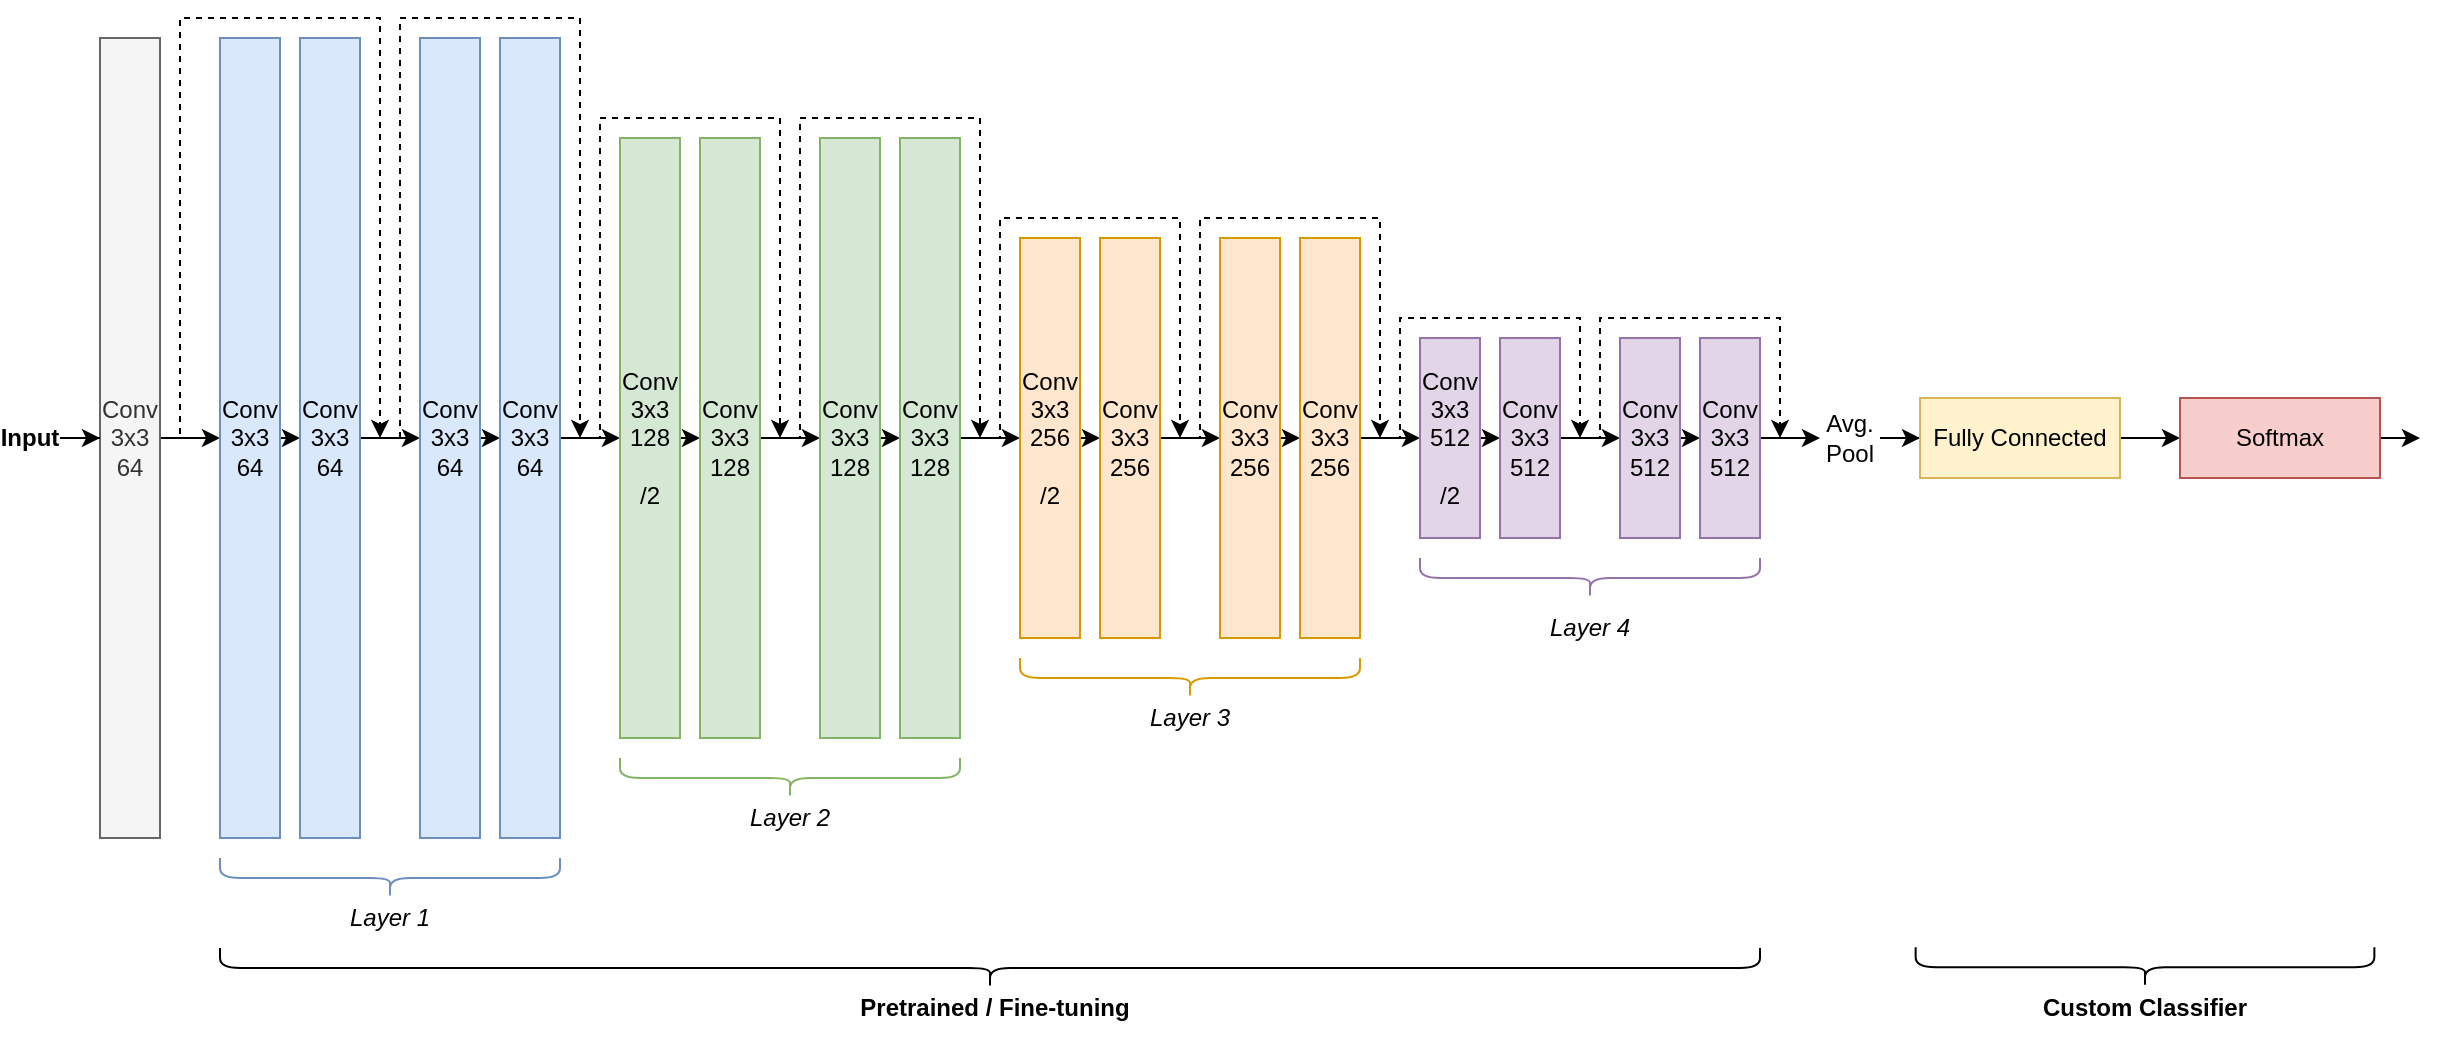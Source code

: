 <mxfile version="26.2.14">
  <diagram name="Page-1" id="tnv9n79VqI7hQDUwdvjI">
    <mxGraphModel dx="1783" dy="949" grid="1" gridSize="10" guides="1" tooltips="1" connect="1" arrows="1" fold="1" page="1" pageScale="1" pageWidth="850" pageHeight="1100" math="0" shadow="0">
      <root>
        <mxCell id="0" />
        <mxCell id="1" parent="0" />
        <mxCell id="hMEnsq1SfWotsO9ItwzC-26" style="edgeStyle=orthogonalEdgeStyle;rounded=0;orthogonalLoop=1;jettySize=auto;html=1;exitX=1;exitY=0.5;exitDx=0;exitDy=0;entryX=0;entryY=0.5;entryDx=0;entryDy=0;" edge="1" parent="1" source="hMEnsq1SfWotsO9ItwzC-1" target="hMEnsq1SfWotsO9ItwzC-4">
          <mxGeometry relative="1" as="geometry" />
        </mxCell>
        <mxCell id="hMEnsq1SfWotsO9ItwzC-55" style="edgeStyle=orthogonalEdgeStyle;rounded=0;orthogonalLoop=1;jettySize=auto;html=1;exitX=1;exitY=0.5;exitDx=0;exitDy=0;strokeWidth=1;dashed=1;" edge="1" parent="1" source="hMEnsq1SfWotsO9ItwzC-1">
          <mxGeometry relative="1" as="geometry">
            <mxPoint x="190" y="240" as="targetPoint" />
            <Array as="points">
              <mxPoint x="90" y="240" />
              <mxPoint x="90" y="30" />
              <mxPoint x="190" y="30" />
              <mxPoint x="190" y="240" />
            </Array>
          </mxGeometry>
        </mxCell>
        <mxCell id="hMEnsq1SfWotsO9ItwzC-1" value="&lt;div&gt;Conv&lt;/div&gt;&lt;div&gt;3x3&lt;/div&gt;&lt;div&gt;64&lt;/div&gt;" style="rounded=0;whiteSpace=wrap;html=1;fillColor=#f5f5f5;fontColor=#333333;strokeColor=#666666;" vertex="1" parent="1">
          <mxGeometry x="50" y="40" width="30" height="400" as="geometry" />
        </mxCell>
        <mxCell id="hMEnsq1SfWotsO9ItwzC-3" style="edgeStyle=orthogonalEdgeStyle;rounded=0;orthogonalLoop=1;jettySize=auto;html=1;entryX=0;entryY=0.5;entryDx=0;entryDy=0;" edge="1" parent="1" source="hMEnsq1SfWotsO9ItwzC-2" target="hMEnsq1SfWotsO9ItwzC-1">
          <mxGeometry relative="1" as="geometry" />
        </mxCell>
        <mxCell id="hMEnsq1SfWotsO9ItwzC-2" value="Input" style="text;html=1;align=center;verticalAlign=middle;whiteSpace=wrap;rounded=0;fontStyle=1" vertex="1" parent="1">
          <mxGeometry y="225" width="30" height="30" as="geometry" />
        </mxCell>
        <mxCell id="hMEnsq1SfWotsO9ItwzC-28" style="edgeStyle=orthogonalEdgeStyle;rounded=0;orthogonalLoop=1;jettySize=auto;html=1;exitX=1;exitY=0.5;exitDx=0;exitDy=0;entryX=0;entryY=0.5;entryDx=0;entryDy=0;" edge="1" parent="1" source="hMEnsq1SfWotsO9ItwzC-4" target="hMEnsq1SfWotsO9ItwzC-5">
          <mxGeometry relative="1" as="geometry" />
        </mxCell>
        <mxCell id="hMEnsq1SfWotsO9ItwzC-4" value="&lt;div&gt;Conv&lt;/div&gt;&lt;div&gt;3x3&lt;/div&gt;&lt;div&gt;64&lt;/div&gt;" style="rounded=0;whiteSpace=wrap;html=1;fillColor=#dae8fc;strokeColor=#6c8ebf;" vertex="1" parent="1">
          <mxGeometry x="110" y="40" width="30" height="400" as="geometry" />
        </mxCell>
        <mxCell id="hMEnsq1SfWotsO9ItwzC-29" style="edgeStyle=orthogonalEdgeStyle;rounded=0;orthogonalLoop=1;jettySize=auto;html=1;exitX=1;exitY=0.5;exitDx=0;exitDy=0;entryX=0;entryY=0.5;entryDx=0;entryDy=0;" edge="1" parent="1" source="hMEnsq1SfWotsO9ItwzC-5" target="hMEnsq1SfWotsO9ItwzC-6">
          <mxGeometry relative="1" as="geometry" />
        </mxCell>
        <mxCell id="hMEnsq1SfWotsO9ItwzC-58" style="edgeStyle=orthogonalEdgeStyle;rounded=0;orthogonalLoop=1;jettySize=auto;html=1;strokeWidth=1;dashed=1;startArrow=baseDash;startFill=0;" edge="1" parent="1">
          <mxGeometry relative="1" as="geometry">
            <mxPoint x="200" y="240" as="sourcePoint" />
            <mxPoint x="290" y="240" as="targetPoint" />
            <Array as="points">
              <mxPoint x="200" y="240" />
              <mxPoint x="200" y="30" />
              <mxPoint x="290" y="30" />
              <mxPoint x="290" y="240" />
            </Array>
          </mxGeometry>
        </mxCell>
        <mxCell id="hMEnsq1SfWotsO9ItwzC-5" value="&lt;div&gt;Conv&lt;/div&gt;&lt;div&gt;3x3&lt;/div&gt;&lt;div&gt;64&lt;/div&gt;" style="rounded=0;whiteSpace=wrap;html=1;fillColor=#dae8fc;strokeColor=#6c8ebf;" vertex="1" parent="1">
          <mxGeometry x="150" y="40" width="30" height="400" as="geometry" />
        </mxCell>
        <mxCell id="hMEnsq1SfWotsO9ItwzC-30" style="edgeStyle=orthogonalEdgeStyle;rounded=0;orthogonalLoop=1;jettySize=auto;html=1;exitX=1;exitY=0.5;exitDx=0;exitDy=0;entryX=0;entryY=0.5;entryDx=0;entryDy=0;" edge="1" parent="1" source="hMEnsq1SfWotsO9ItwzC-6" target="hMEnsq1SfWotsO9ItwzC-7">
          <mxGeometry relative="1" as="geometry" />
        </mxCell>
        <mxCell id="hMEnsq1SfWotsO9ItwzC-6" value="&lt;div&gt;Conv&lt;/div&gt;&lt;div&gt;3x3&lt;/div&gt;&lt;div&gt;64&lt;/div&gt;" style="rounded=0;whiteSpace=wrap;html=1;fillColor=#dae8fc;strokeColor=#6c8ebf;" vertex="1" parent="1">
          <mxGeometry x="210" y="40" width="30" height="400" as="geometry" />
        </mxCell>
        <mxCell id="hMEnsq1SfWotsO9ItwzC-31" style="edgeStyle=orthogonalEdgeStyle;rounded=0;orthogonalLoop=1;jettySize=auto;html=1;exitX=1;exitY=0.5;exitDx=0;exitDy=0;entryX=0;entryY=0.5;entryDx=0;entryDy=0;" edge="1" parent="1" source="hMEnsq1SfWotsO9ItwzC-7" target="hMEnsq1SfWotsO9ItwzC-8">
          <mxGeometry relative="1" as="geometry" />
        </mxCell>
        <mxCell id="hMEnsq1SfWotsO9ItwzC-59" style="edgeStyle=orthogonalEdgeStyle;rounded=0;orthogonalLoop=1;jettySize=auto;html=1;exitX=1;exitY=0.5;exitDx=0;exitDy=0;strokeWidth=1;dashed=1;" edge="1" parent="1" source="hMEnsq1SfWotsO9ItwzC-7">
          <mxGeometry relative="1" as="geometry">
            <mxPoint x="390" y="240" as="targetPoint" />
            <Array as="points">
              <mxPoint x="300" y="240" />
              <mxPoint x="300" y="80" />
              <mxPoint x="390" y="80" />
              <mxPoint x="390" y="240" />
            </Array>
          </mxGeometry>
        </mxCell>
        <mxCell id="hMEnsq1SfWotsO9ItwzC-7" value="&lt;div&gt;Conv&lt;/div&gt;&lt;div&gt;3x3&lt;/div&gt;&lt;div&gt;64&lt;/div&gt;" style="rounded=0;whiteSpace=wrap;html=1;fillColor=#dae8fc;strokeColor=#6c8ebf;" vertex="1" parent="1">
          <mxGeometry x="250" y="40" width="30" height="400" as="geometry" />
        </mxCell>
        <mxCell id="hMEnsq1SfWotsO9ItwzC-32" style="edgeStyle=orthogonalEdgeStyle;rounded=0;orthogonalLoop=1;jettySize=auto;html=1;exitX=1;exitY=0.5;exitDx=0;exitDy=0;entryX=0;entryY=0.5;entryDx=0;entryDy=0;" edge="1" parent="1" source="hMEnsq1SfWotsO9ItwzC-8" target="hMEnsq1SfWotsO9ItwzC-9">
          <mxGeometry relative="1" as="geometry" />
        </mxCell>
        <mxCell id="hMEnsq1SfWotsO9ItwzC-8" value="&lt;div&gt;Conv&lt;/div&gt;&lt;div&gt;3x3&lt;/div&gt;&lt;div&gt;128&lt;/div&gt;&lt;div&gt;&lt;br&gt;&lt;/div&gt;&lt;div&gt;/2&lt;/div&gt;" style="rounded=0;whiteSpace=wrap;html=1;fillColor=#d5e8d4;strokeColor=#82b366;" vertex="1" parent="1">
          <mxGeometry x="310" y="90" width="30" height="300" as="geometry" />
        </mxCell>
        <mxCell id="hMEnsq1SfWotsO9ItwzC-33" style="edgeStyle=orthogonalEdgeStyle;rounded=0;orthogonalLoop=1;jettySize=auto;html=1;exitX=1;exitY=0.5;exitDx=0;exitDy=0;entryX=0;entryY=0.5;entryDx=0;entryDy=0;" edge="1" parent="1" source="hMEnsq1SfWotsO9ItwzC-9" target="hMEnsq1SfWotsO9ItwzC-10">
          <mxGeometry relative="1" as="geometry" />
        </mxCell>
        <mxCell id="hMEnsq1SfWotsO9ItwzC-60" style="edgeStyle=orthogonalEdgeStyle;rounded=0;orthogonalLoop=1;jettySize=auto;html=1;exitX=1;exitY=0.5;exitDx=0;exitDy=0;dashed=1;" edge="1" parent="1" source="hMEnsq1SfWotsO9ItwzC-9">
          <mxGeometry relative="1" as="geometry">
            <mxPoint x="490" y="240" as="targetPoint" />
            <Array as="points">
              <mxPoint x="400" y="240" />
              <mxPoint x="400" y="80" />
              <mxPoint x="490" y="80" />
              <mxPoint x="490" y="240" />
            </Array>
          </mxGeometry>
        </mxCell>
        <mxCell id="hMEnsq1SfWotsO9ItwzC-9" value="&lt;br&gt;&lt;div&gt;Conv&lt;/div&gt;&lt;div&gt;3x3&lt;/div&gt;&lt;div&gt;128&lt;/div&gt;&lt;div&gt;&lt;br&gt;&lt;/div&gt;" style="rounded=0;whiteSpace=wrap;html=1;fillColor=#d5e8d4;strokeColor=#82b366;" vertex="1" parent="1">
          <mxGeometry x="350" y="90" width="30" height="300" as="geometry" />
        </mxCell>
        <mxCell id="hMEnsq1SfWotsO9ItwzC-34" style="edgeStyle=orthogonalEdgeStyle;rounded=0;orthogonalLoop=1;jettySize=auto;html=1;exitX=1;exitY=0.5;exitDx=0;exitDy=0;entryX=0;entryY=0.5;entryDx=0;entryDy=0;" edge="1" parent="1" source="hMEnsq1SfWotsO9ItwzC-10" target="hMEnsq1SfWotsO9ItwzC-11">
          <mxGeometry relative="1" as="geometry" />
        </mxCell>
        <mxCell id="hMEnsq1SfWotsO9ItwzC-10" value="&lt;br&gt;&lt;div&gt;Conv&lt;/div&gt;&lt;div&gt;3x3&lt;/div&gt;&lt;div&gt;128&lt;/div&gt;&lt;div&gt;&lt;br&gt;&lt;/div&gt;" style="rounded=0;whiteSpace=wrap;html=1;fillColor=#d5e8d4;strokeColor=#82b366;" vertex="1" parent="1">
          <mxGeometry x="410" y="90" width="30" height="300" as="geometry" />
        </mxCell>
        <mxCell id="hMEnsq1SfWotsO9ItwzC-35" style="edgeStyle=orthogonalEdgeStyle;rounded=0;orthogonalLoop=1;jettySize=auto;html=1;exitX=1;exitY=0.5;exitDx=0;exitDy=0;entryX=0;entryY=0.5;entryDx=0;entryDy=0;" edge="1" parent="1" source="hMEnsq1SfWotsO9ItwzC-11" target="hMEnsq1SfWotsO9ItwzC-12">
          <mxGeometry relative="1" as="geometry" />
        </mxCell>
        <mxCell id="hMEnsq1SfWotsO9ItwzC-62" style="edgeStyle=orthogonalEdgeStyle;rounded=0;orthogonalLoop=1;jettySize=auto;html=1;exitX=1;exitY=0.5;exitDx=0;exitDy=0;dashed=1;" edge="1" parent="1" source="hMEnsq1SfWotsO9ItwzC-11">
          <mxGeometry relative="1" as="geometry">
            <mxPoint x="590" y="240" as="targetPoint" />
            <Array as="points">
              <mxPoint x="500" y="240" />
              <mxPoint x="500" y="130" />
              <mxPoint x="590" y="130" />
              <mxPoint x="590" y="240" />
            </Array>
          </mxGeometry>
        </mxCell>
        <mxCell id="hMEnsq1SfWotsO9ItwzC-11" value="&lt;br&gt;&lt;div&gt;Conv&lt;/div&gt;&lt;div&gt;3x3&lt;/div&gt;&lt;div&gt;128&lt;/div&gt;&lt;div&gt;&lt;br&gt;&lt;/div&gt;" style="rounded=0;whiteSpace=wrap;html=1;fillColor=#d5e8d4;strokeColor=#82b366;" vertex="1" parent="1">
          <mxGeometry x="450" y="90" width="30" height="300" as="geometry" />
        </mxCell>
        <mxCell id="hMEnsq1SfWotsO9ItwzC-36" style="edgeStyle=orthogonalEdgeStyle;rounded=0;orthogonalLoop=1;jettySize=auto;html=1;exitX=1;exitY=0.5;exitDx=0;exitDy=0;entryX=0;entryY=0.5;entryDx=0;entryDy=0;" edge="1" parent="1" source="hMEnsq1SfWotsO9ItwzC-12" target="hMEnsq1SfWotsO9ItwzC-13">
          <mxGeometry relative="1" as="geometry" />
        </mxCell>
        <mxCell id="hMEnsq1SfWotsO9ItwzC-12" value="&lt;div&gt;Conv&lt;/div&gt;&lt;div&gt;3x3&lt;/div&gt;&lt;div&gt;256&lt;/div&gt;&lt;div&gt;&lt;br&gt;&lt;/div&gt;&lt;div&gt;/2&lt;/div&gt;" style="rounded=0;whiteSpace=wrap;html=1;fillColor=#ffe6cc;strokeColor=#d79b00;" vertex="1" parent="1">
          <mxGeometry x="510" y="140" width="30" height="200" as="geometry" />
        </mxCell>
        <mxCell id="hMEnsq1SfWotsO9ItwzC-37" style="edgeStyle=orthogonalEdgeStyle;rounded=0;orthogonalLoop=1;jettySize=auto;html=1;exitX=1;exitY=0.5;exitDx=0;exitDy=0;entryX=0;entryY=0.5;entryDx=0;entryDy=0;" edge="1" parent="1" source="hMEnsq1SfWotsO9ItwzC-13" target="hMEnsq1SfWotsO9ItwzC-14">
          <mxGeometry relative="1" as="geometry" />
        </mxCell>
        <mxCell id="hMEnsq1SfWotsO9ItwzC-63" style="edgeStyle=orthogonalEdgeStyle;rounded=0;orthogonalLoop=1;jettySize=auto;html=1;exitX=1;exitY=0.5;exitDx=0;exitDy=0;dashed=1;" edge="1" parent="1" source="hMEnsq1SfWotsO9ItwzC-13">
          <mxGeometry relative="1" as="geometry">
            <mxPoint x="690" y="240" as="targetPoint" />
            <Array as="points">
              <mxPoint x="600" y="240" />
              <mxPoint x="600" y="130" />
              <mxPoint x="690" y="130" />
              <mxPoint x="690" y="240" />
            </Array>
          </mxGeometry>
        </mxCell>
        <mxCell id="hMEnsq1SfWotsO9ItwzC-13" value="&lt;br&gt;&lt;div&gt;Conv&lt;/div&gt;&lt;div&gt;3x3&lt;/div&gt;&lt;div&gt;256&lt;/div&gt;&lt;div&gt;&lt;br&gt;&lt;/div&gt;" style="rounded=0;whiteSpace=wrap;html=1;fillColor=#ffe6cc;strokeColor=#d79b00;" vertex="1" parent="1">
          <mxGeometry x="550" y="140" width="30" height="200" as="geometry" />
        </mxCell>
        <mxCell id="hMEnsq1SfWotsO9ItwzC-38" style="edgeStyle=orthogonalEdgeStyle;rounded=0;orthogonalLoop=1;jettySize=auto;html=1;exitX=1;exitY=0.5;exitDx=0;exitDy=0;entryX=0;entryY=0.5;entryDx=0;entryDy=0;" edge="1" parent="1" source="hMEnsq1SfWotsO9ItwzC-14" target="hMEnsq1SfWotsO9ItwzC-15">
          <mxGeometry relative="1" as="geometry" />
        </mxCell>
        <mxCell id="hMEnsq1SfWotsO9ItwzC-14" value="&lt;br&gt;&lt;div&gt;Conv&lt;/div&gt;&lt;div&gt;3x3&lt;/div&gt;&lt;div&gt;256&lt;/div&gt;&lt;div&gt;&lt;br&gt;&lt;/div&gt;" style="rounded=0;whiteSpace=wrap;html=1;fillColor=#ffe6cc;strokeColor=#d79b00;" vertex="1" parent="1">
          <mxGeometry x="610" y="140" width="30" height="200" as="geometry" />
        </mxCell>
        <mxCell id="hMEnsq1SfWotsO9ItwzC-39" style="edgeStyle=orthogonalEdgeStyle;rounded=0;orthogonalLoop=1;jettySize=auto;html=1;exitX=1;exitY=0.5;exitDx=0;exitDy=0;entryX=0;entryY=0.5;entryDx=0;entryDy=0;" edge="1" parent="1" source="hMEnsq1SfWotsO9ItwzC-15" target="hMEnsq1SfWotsO9ItwzC-16">
          <mxGeometry relative="1" as="geometry" />
        </mxCell>
        <mxCell id="hMEnsq1SfWotsO9ItwzC-66" style="edgeStyle=orthogonalEdgeStyle;rounded=0;orthogonalLoop=1;jettySize=auto;html=1;exitX=1;exitY=0.5;exitDx=0;exitDy=0;dashed=1;" edge="1" parent="1" source="hMEnsq1SfWotsO9ItwzC-15">
          <mxGeometry relative="1" as="geometry">
            <mxPoint x="790" y="240" as="targetPoint" />
            <Array as="points">
              <mxPoint x="700" y="240" />
              <mxPoint x="700" y="180" />
              <mxPoint x="790" y="180" />
              <mxPoint x="790" y="240" />
            </Array>
          </mxGeometry>
        </mxCell>
        <mxCell id="hMEnsq1SfWotsO9ItwzC-15" value="&lt;br&gt;&lt;div&gt;Conv&lt;/div&gt;&lt;div&gt;3x3&lt;/div&gt;&lt;div&gt;256&lt;/div&gt;&lt;div&gt;&lt;br&gt;&lt;/div&gt;" style="rounded=0;whiteSpace=wrap;html=1;fillColor=#ffe6cc;strokeColor=#d79b00;" vertex="1" parent="1">
          <mxGeometry x="650" y="140" width="30" height="200" as="geometry" />
        </mxCell>
        <mxCell id="hMEnsq1SfWotsO9ItwzC-40" style="edgeStyle=orthogonalEdgeStyle;rounded=0;orthogonalLoop=1;jettySize=auto;html=1;exitX=1;exitY=0.5;exitDx=0;exitDy=0;entryX=0;entryY=0.5;entryDx=0;entryDy=0;" edge="1" parent="1" source="hMEnsq1SfWotsO9ItwzC-16" target="hMEnsq1SfWotsO9ItwzC-17">
          <mxGeometry relative="1" as="geometry" />
        </mxCell>
        <mxCell id="hMEnsq1SfWotsO9ItwzC-16" value="&lt;div&gt;Conv&lt;/div&gt;&lt;div&gt;3x3&lt;/div&gt;&lt;div&gt;512&lt;/div&gt;&lt;div&gt;&lt;br&gt;&lt;/div&gt;&lt;div&gt;/2&lt;/div&gt;" style="rounded=0;whiteSpace=wrap;html=1;fillColor=#e1d5e7;strokeColor=#9673a6;" vertex="1" parent="1">
          <mxGeometry x="710" y="190" width="30" height="100" as="geometry" />
        </mxCell>
        <mxCell id="hMEnsq1SfWotsO9ItwzC-41" style="edgeStyle=orthogonalEdgeStyle;rounded=0;orthogonalLoop=1;jettySize=auto;html=1;exitX=1;exitY=0.5;exitDx=0;exitDy=0;entryX=0;entryY=0.5;entryDx=0;entryDy=0;" edge="1" parent="1" source="hMEnsq1SfWotsO9ItwzC-17" target="hMEnsq1SfWotsO9ItwzC-18">
          <mxGeometry relative="1" as="geometry" />
        </mxCell>
        <mxCell id="hMEnsq1SfWotsO9ItwzC-68" style="edgeStyle=orthogonalEdgeStyle;rounded=0;orthogonalLoop=1;jettySize=auto;html=1;dashed=1;" edge="1" parent="1" source="hMEnsq1SfWotsO9ItwzC-17">
          <mxGeometry relative="1" as="geometry">
            <mxPoint x="890" y="240" as="targetPoint" />
            <Array as="points">
              <mxPoint x="800" y="240" />
              <mxPoint x="800" y="180" />
              <mxPoint x="890" y="180" />
              <mxPoint x="890" y="240" />
            </Array>
          </mxGeometry>
        </mxCell>
        <mxCell id="hMEnsq1SfWotsO9ItwzC-17" value="&lt;br&gt;&lt;div&gt;Conv&lt;/div&gt;&lt;div&gt;3x3&lt;/div&gt;&lt;div&gt;512&lt;br&gt;&lt;br&gt;&lt;/div&gt;" style="rounded=0;whiteSpace=wrap;html=1;fillColor=#e1d5e7;strokeColor=#9673a6;" vertex="1" parent="1">
          <mxGeometry x="750" y="190" width="30" height="100" as="geometry" />
        </mxCell>
        <mxCell id="hMEnsq1SfWotsO9ItwzC-42" style="edgeStyle=orthogonalEdgeStyle;rounded=0;orthogonalLoop=1;jettySize=auto;html=1;exitX=1;exitY=0.5;exitDx=0;exitDy=0;entryX=0;entryY=0.5;entryDx=0;entryDy=0;" edge="1" parent="1" source="hMEnsq1SfWotsO9ItwzC-18" target="hMEnsq1SfWotsO9ItwzC-19">
          <mxGeometry relative="1" as="geometry" />
        </mxCell>
        <mxCell id="hMEnsq1SfWotsO9ItwzC-18" value="&lt;div&gt;Conv&lt;/div&gt;&lt;div&gt;3x3&lt;/div&gt;&lt;div&gt;512&lt;/div&gt;" style="rounded=0;whiteSpace=wrap;html=1;fillColor=#e1d5e7;strokeColor=#9673a6;" vertex="1" parent="1">
          <mxGeometry x="810" y="190" width="30" height="100" as="geometry" />
        </mxCell>
        <mxCell id="hMEnsq1SfWotsO9ItwzC-21" value="" style="edgeStyle=orthogonalEdgeStyle;rounded=0;orthogonalLoop=1;jettySize=auto;html=1;" edge="1" parent="1" source="hMEnsq1SfWotsO9ItwzC-19" target="hMEnsq1SfWotsO9ItwzC-20">
          <mxGeometry relative="1" as="geometry" />
        </mxCell>
        <mxCell id="hMEnsq1SfWotsO9ItwzC-19" value="&lt;br&gt;&lt;div&gt;Conv&lt;/div&gt;&lt;div&gt;3x3&lt;/div&gt;&lt;div&gt;512&lt;br&gt;&lt;br&gt;&lt;/div&gt;" style="rounded=0;whiteSpace=wrap;html=1;fillColor=#e1d5e7;strokeColor=#9673a6;" vertex="1" parent="1">
          <mxGeometry x="850" y="190" width="30" height="100" as="geometry" />
        </mxCell>
        <mxCell id="hMEnsq1SfWotsO9ItwzC-23" value="" style="edgeStyle=orthogonalEdgeStyle;rounded=0;orthogonalLoop=1;jettySize=auto;html=1;" edge="1" parent="1" source="hMEnsq1SfWotsO9ItwzC-20" target="hMEnsq1SfWotsO9ItwzC-22">
          <mxGeometry relative="1" as="geometry" />
        </mxCell>
        <mxCell id="hMEnsq1SfWotsO9ItwzC-20" value="&lt;div&gt;Avg.&lt;/div&gt;&lt;div&gt;Pool&lt;/div&gt;" style="text;html=1;align=center;verticalAlign=middle;whiteSpace=wrap;rounded=0;" vertex="1" parent="1">
          <mxGeometry x="910" y="225" width="30" height="30" as="geometry" />
        </mxCell>
        <mxCell id="hMEnsq1SfWotsO9ItwzC-48" value="" style="edgeStyle=orthogonalEdgeStyle;rounded=0;orthogonalLoop=1;jettySize=auto;html=1;" edge="1" parent="1" source="hMEnsq1SfWotsO9ItwzC-22" target="hMEnsq1SfWotsO9ItwzC-47">
          <mxGeometry relative="1" as="geometry" />
        </mxCell>
        <mxCell id="hMEnsq1SfWotsO9ItwzC-22" value="Fully Connected" style="rounded=0;whiteSpace=wrap;html=1;fillColor=#fff2cc;strokeColor=#d6b656;horizontal=1;" vertex="1" parent="1">
          <mxGeometry x="960" y="220" width="100" height="40" as="geometry" />
        </mxCell>
        <mxCell id="hMEnsq1SfWotsO9ItwzC-84" style="edgeStyle=orthogonalEdgeStyle;rounded=0;orthogonalLoop=1;jettySize=auto;html=1;exitX=1;exitY=0.5;exitDx=0;exitDy=0;" edge="1" parent="1" source="hMEnsq1SfWotsO9ItwzC-47">
          <mxGeometry relative="1" as="geometry">
            <mxPoint x="1210" y="240.143" as="targetPoint" />
          </mxGeometry>
        </mxCell>
        <mxCell id="hMEnsq1SfWotsO9ItwzC-47" value="Softmax" style="rounded=0;whiteSpace=wrap;html=1;fillColor=#f8cecc;strokeColor=#b85450;horizontal=1;" vertex="1" parent="1">
          <mxGeometry x="1090" y="220" width="100" height="40" as="geometry" />
        </mxCell>
        <mxCell id="hMEnsq1SfWotsO9ItwzC-70" value="" style="shape=curlyBracket;whiteSpace=wrap;html=1;rounded=1;flipH=1;labelPosition=right;verticalLabelPosition=middle;align=left;verticalAlign=middle;rotation=90;fillColor=#dae8fc;strokeColor=#6c8ebf;" vertex="1" parent="1">
          <mxGeometry x="185" y="375" width="20" height="170" as="geometry" />
        </mxCell>
        <mxCell id="hMEnsq1SfWotsO9ItwzC-71" value="" style="shape=curlyBracket;whiteSpace=wrap;html=1;rounded=1;flipH=1;labelPosition=right;verticalLabelPosition=middle;align=left;verticalAlign=middle;rotation=90;fillColor=#d5e8d4;strokeColor=#82b366;" vertex="1" parent="1">
          <mxGeometry x="385" y="325" width="20" height="170" as="geometry" />
        </mxCell>
        <mxCell id="hMEnsq1SfWotsO9ItwzC-72" value="" style="shape=curlyBracket;whiteSpace=wrap;html=1;rounded=1;flipH=1;labelPosition=right;verticalLabelPosition=middle;align=left;verticalAlign=middle;rotation=90;fillColor=#ffe6cc;strokeColor=#d79b00;" vertex="1" parent="1">
          <mxGeometry x="585" y="275" width="20" height="170" as="geometry" />
        </mxCell>
        <mxCell id="hMEnsq1SfWotsO9ItwzC-73" value="" style="shape=curlyBracket;whiteSpace=wrap;html=1;rounded=1;flipH=1;labelPosition=right;verticalLabelPosition=middle;align=left;verticalAlign=middle;rotation=90;fillColor=#e1d5e7;strokeColor=#9673a6;" vertex="1" parent="1">
          <mxGeometry x="785" y="225" width="20" height="170" as="geometry" />
        </mxCell>
        <mxCell id="hMEnsq1SfWotsO9ItwzC-75" value="Layer 1" style="text;html=1;align=center;verticalAlign=middle;whiteSpace=wrap;rounded=0;fontStyle=2" vertex="1" parent="1">
          <mxGeometry x="165" y="465" width="60" height="30" as="geometry" />
        </mxCell>
        <mxCell id="hMEnsq1SfWotsO9ItwzC-76" value="&lt;div&gt;Layer 2&lt;/div&gt;" style="text;html=1;align=center;verticalAlign=middle;whiteSpace=wrap;rounded=0;fontStyle=2" vertex="1" parent="1">
          <mxGeometry x="365" y="415" width="60" height="30" as="geometry" />
        </mxCell>
        <mxCell id="hMEnsq1SfWotsO9ItwzC-78" value="&lt;div&gt;Layer 3&lt;/div&gt;" style="text;html=1;align=center;verticalAlign=middle;whiteSpace=wrap;rounded=0;fontStyle=2" vertex="1" parent="1">
          <mxGeometry x="565" y="365" width="60" height="30" as="geometry" />
        </mxCell>
        <mxCell id="hMEnsq1SfWotsO9ItwzC-79" value="&lt;div&gt;Layer 4&lt;/div&gt;" style="text;html=1;align=center;verticalAlign=middle;whiteSpace=wrap;rounded=0;fontStyle=2" vertex="1" parent="1">
          <mxGeometry x="765" y="320" width="60" height="30" as="geometry" />
        </mxCell>
        <mxCell id="hMEnsq1SfWotsO9ItwzC-80" value="" style="shape=curlyBracket;whiteSpace=wrap;html=1;rounded=1;flipH=1;labelPosition=right;verticalLabelPosition=middle;align=left;verticalAlign=middle;rotation=90;" vertex="1" parent="1">
          <mxGeometry x="485" y="120" width="20" height="770" as="geometry" />
        </mxCell>
        <mxCell id="hMEnsq1SfWotsO9ItwzC-81" value="Pretrained / Fine-tuning" style="text;html=1;align=center;verticalAlign=middle;whiteSpace=wrap;rounded=0;fontStyle=1" vertex="1" parent="1">
          <mxGeometry x="415" y="510" width="165" height="30" as="geometry" />
        </mxCell>
        <mxCell id="hMEnsq1SfWotsO9ItwzC-82" value="" style="shape=curlyBracket;whiteSpace=wrap;html=1;rounded=1;flipH=1;labelPosition=right;verticalLabelPosition=middle;align=left;verticalAlign=middle;rotation=90;" vertex="1" parent="1">
          <mxGeometry x="1062.5" y="390" width="20" height="229.37" as="geometry" />
        </mxCell>
        <mxCell id="hMEnsq1SfWotsO9ItwzC-83" value="Custom Classifier" style="text;html=1;align=center;verticalAlign=middle;whiteSpace=wrap;rounded=0;fontStyle=1" vertex="1" parent="1">
          <mxGeometry x="1010" y="510.0" width="125" height="30" as="geometry" />
        </mxCell>
      </root>
    </mxGraphModel>
  </diagram>
</mxfile>

